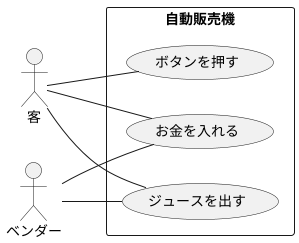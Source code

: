 @startuml ユースケース図
    left to right direction
    actor 客
    actor ベンダー

    rectangle 自動販売機 {
        usecase お金を入れる
        usecase ボタンを押す
        usecase ジュースを出す
    }

    客 -- お金を入れる
    客 -- ボタンを押す
    客 -- ジュースを出す
    ベンダー -- ジュースを出す
    ベンダー -- お金を入れる
